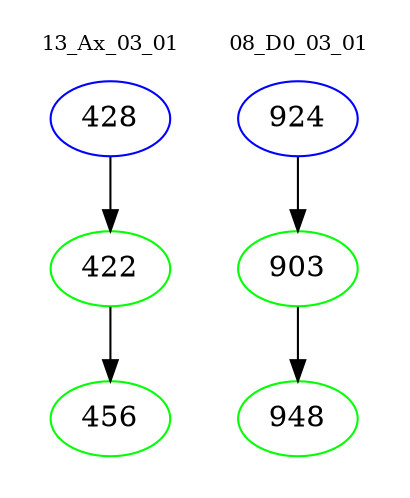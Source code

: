 digraph{
subgraph cluster_0 {
color = white
label = "13_Ax_03_01";
fontsize=10;
T0_428 [label="428", color="blue"]
T0_428 -> T0_422 [color="black"]
T0_422 [label="422", color="green"]
T0_422 -> T0_456 [color="black"]
T0_456 [label="456", color="green"]
}
subgraph cluster_1 {
color = white
label = "08_D0_03_01";
fontsize=10;
T1_924 [label="924", color="blue"]
T1_924 -> T1_903 [color="black"]
T1_903 [label="903", color="green"]
T1_903 -> T1_948 [color="black"]
T1_948 [label="948", color="green"]
}
}
